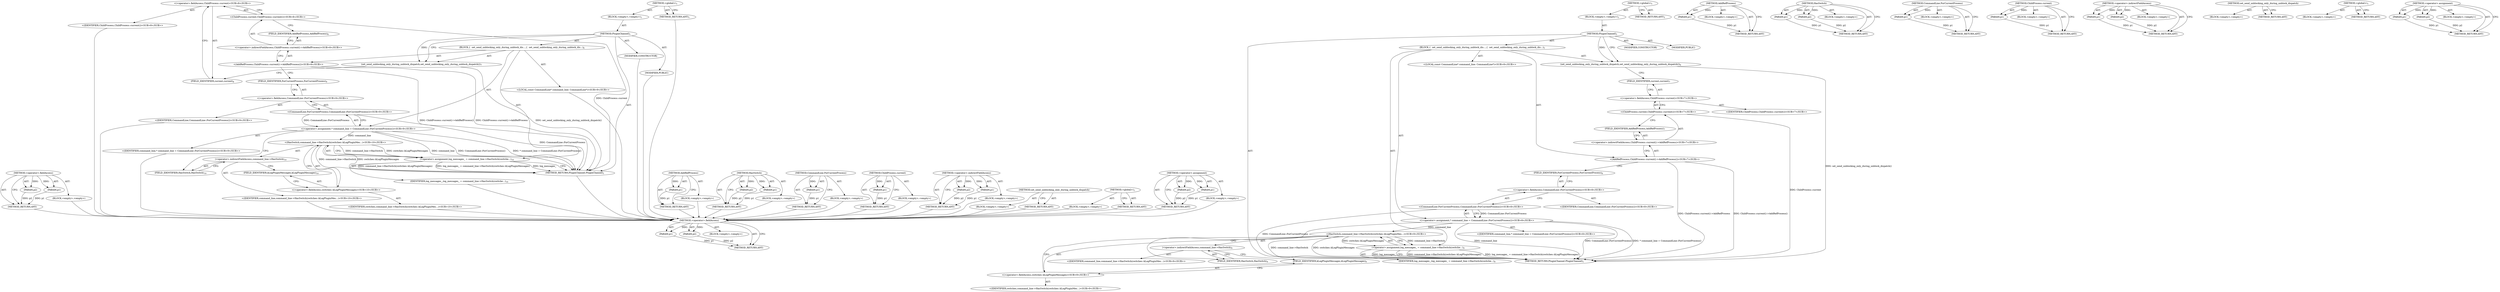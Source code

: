 digraph "&lt;operator&gt;.assignment" {
vulnerable_71 [label=<(METHOD,&lt;operator&gt;.fieldAccess)>];
vulnerable_72 [label=<(PARAM,p1)>];
vulnerable_73 [label=<(PARAM,p2)>];
vulnerable_74 [label=<(BLOCK,&lt;empty&gt;,&lt;empty&gt;)>];
vulnerable_75 [label=<(METHOD_RETURN,ANY)>];
vulnerable_6 [label=<(METHOD,&lt;global&gt;)<SUB>1</SUB>>];
vulnerable_7 [label=<(BLOCK,&lt;empty&gt;,&lt;empty&gt;)<SUB>1</SUB>>];
vulnerable_8 [label=<(METHOD,PluginChannel)<SUB>1</SUB>>];
vulnerable_9 [label=<(BLOCK,{
  set_send_unblocking_only_during_unblock_dis...,{
  set_send_unblocking_only_during_unblock_dis...)<SUB>6</SUB>>];
vulnerable_10 [label=<(set_send_unblocking_only_during_unblock_dispatch,set_send_unblocking_only_during_unblock_dispatch())<SUB>7</SUB>>];
vulnerable_11 [label="<(AddRefProcess,ChildProcess::current()-&gt;AddRefProcess())<SUB>8</SUB>>"];
vulnerable_12 [label="<(&lt;operator&gt;.indirectFieldAccess,ChildProcess::current()-&gt;AddRefProcess)<SUB>8</SUB>>"];
vulnerable_13 [label="<(ChildProcess.current,ChildProcess::current())<SUB>8</SUB>>"];
vulnerable_14 [label="<(&lt;operator&gt;.fieldAccess,ChildProcess::current)<SUB>8</SUB>>"];
vulnerable_15 [label="<(IDENTIFIER,ChildProcess,ChildProcess::current())<SUB>8</SUB>>"];
vulnerable_16 [label=<(FIELD_IDENTIFIER,current,current)<SUB>8</SUB>>];
vulnerable_17 [label=<(FIELD_IDENTIFIER,AddRefProcess,AddRefProcess)<SUB>8</SUB>>];
vulnerable_18 [label="<(LOCAL,const CommandLine* command_line: CommandLine*)<SUB>9</SUB>>"];
vulnerable_19 [label="<(&lt;operator&gt;.assignment,* command_line = CommandLine::ForCurrentProcess())<SUB>9</SUB>>"];
vulnerable_20 [label="<(IDENTIFIER,command_line,* command_line = CommandLine::ForCurrentProcess())<SUB>9</SUB>>"];
vulnerable_21 [label="<(CommandLine.ForCurrentProcess,CommandLine::ForCurrentProcess())<SUB>9</SUB>>"];
vulnerable_22 [label="<(&lt;operator&gt;.fieldAccess,CommandLine::ForCurrentProcess)<SUB>9</SUB>>"];
vulnerable_23 [label="<(IDENTIFIER,CommandLine,CommandLine::ForCurrentProcess())<SUB>9</SUB>>"];
vulnerable_24 [label=<(FIELD_IDENTIFIER,ForCurrentProcess,ForCurrentProcess)<SUB>9</SUB>>];
vulnerable_25 [label=<(&lt;operator&gt;.assignment,log_messages_ = command_line-&gt;HasSwitch(switche...)<SUB>10</SUB>>];
vulnerable_26 [label=<(IDENTIFIER,log_messages_,log_messages_ = command_line-&gt;HasSwitch(switche...)<SUB>10</SUB>>];
vulnerable_27 [label="<(HasSwitch,command_line-&gt;HasSwitch(switches::kLogPluginMes...)<SUB>10</SUB>>"];
vulnerable_28 [label=<(&lt;operator&gt;.indirectFieldAccess,command_line-&gt;HasSwitch)<SUB>10</SUB>>];
vulnerable_29 [label="<(IDENTIFIER,command_line,command_line-&gt;HasSwitch(switches::kLogPluginMes...)<SUB>10</SUB>>"];
vulnerable_30 [label=<(FIELD_IDENTIFIER,HasSwitch,HasSwitch)<SUB>10</SUB>>];
vulnerable_31 [label="<(&lt;operator&gt;.fieldAccess,switches::kLogPluginMessages)<SUB>10</SUB>>"];
vulnerable_32 [label="<(IDENTIFIER,switches,command_line-&gt;HasSwitch(switches::kLogPluginMes...)<SUB>10</SUB>>"];
vulnerable_33 [label=<(FIELD_IDENTIFIER,kLogPluginMessages,kLogPluginMessages)<SUB>10</SUB>>];
vulnerable_34 [label=<(MODIFIER,CONSTRUCTOR)>];
vulnerable_35 [label=<(MODIFIER,PUBLIC)>];
vulnerable_36 [label=<(METHOD_RETURN,PluginChannel.PluginChannel)<SUB>1</SUB>>];
vulnerable_38 [label=<(METHOD_RETURN,ANY)<SUB>1</SUB>>];
vulnerable_58 [label=<(METHOD,AddRefProcess)>];
vulnerable_59 [label=<(PARAM,p1)>];
vulnerable_60 [label=<(BLOCK,&lt;empty&gt;,&lt;empty&gt;)>];
vulnerable_61 [label=<(METHOD_RETURN,ANY)>];
vulnerable_85 [label=<(METHOD,HasSwitch)>];
vulnerable_86 [label=<(PARAM,p1)>];
vulnerable_87 [label=<(PARAM,p2)>];
vulnerable_88 [label=<(BLOCK,&lt;empty&gt;,&lt;empty&gt;)>];
vulnerable_89 [label=<(METHOD_RETURN,ANY)>];
vulnerable_81 [label=<(METHOD,CommandLine.ForCurrentProcess)>];
vulnerable_82 [label=<(PARAM,p1)>];
vulnerable_83 [label=<(BLOCK,&lt;empty&gt;,&lt;empty&gt;)>];
vulnerable_84 [label=<(METHOD_RETURN,ANY)>];
vulnerable_67 [label=<(METHOD,ChildProcess.current)>];
vulnerable_68 [label=<(PARAM,p1)>];
vulnerable_69 [label=<(BLOCK,&lt;empty&gt;,&lt;empty&gt;)>];
vulnerable_70 [label=<(METHOD_RETURN,ANY)>];
vulnerable_62 [label=<(METHOD,&lt;operator&gt;.indirectFieldAccess)>];
vulnerable_63 [label=<(PARAM,p1)>];
vulnerable_64 [label=<(PARAM,p2)>];
vulnerable_65 [label=<(BLOCK,&lt;empty&gt;,&lt;empty&gt;)>];
vulnerable_66 [label=<(METHOD_RETURN,ANY)>];
vulnerable_55 [label=<(METHOD,set_send_unblocking_only_during_unblock_dispatch)>];
vulnerable_56 [label=<(BLOCK,&lt;empty&gt;,&lt;empty&gt;)>];
vulnerable_57 [label=<(METHOD_RETURN,ANY)>];
vulnerable_49 [label=<(METHOD,&lt;global&gt;)<SUB>1</SUB>>];
vulnerable_50 [label=<(BLOCK,&lt;empty&gt;,&lt;empty&gt;)>];
vulnerable_51 [label=<(METHOD_RETURN,ANY)>];
vulnerable_76 [label=<(METHOD,&lt;operator&gt;.assignment)>];
vulnerable_77 [label=<(PARAM,p1)>];
vulnerable_78 [label=<(PARAM,p2)>];
vulnerable_79 [label=<(BLOCK,&lt;empty&gt;,&lt;empty&gt;)>];
vulnerable_80 [label=<(METHOD_RETURN,ANY)>];
fixed_71 [label=<(METHOD,&lt;operator&gt;.fieldAccess)>];
fixed_72 [label=<(PARAM,p1)>];
fixed_73 [label=<(PARAM,p2)>];
fixed_74 [label=<(BLOCK,&lt;empty&gt;,&lt;empty&gt;)>];
fixed_75 [label=<(METHOD_RETURN,ANY)>];
fixed_6 [label=<(METHOD,&lt;global&gt;)<SUB>1</SUB>>];
fixed_7 [label=<(BLOCK,&lt;empty&gt;,&lt;empty&gt;)<SUB>1</SUB>>];
fixed_8 [label=<(METHOD,PluginChannel)<SUB>1</SUB>>];
fixed_9 [label=<(BLOCK,{
  set_send_unblocking_only_during_unblock_dis...,{
  set_send_unblocking_only_during_unblock_dis...)<SUB>5</SUB>>];
fixed_10 [label=<(set_send_unblocking_only_during_unblock_dispatch,set_send_unblocking_only_during_unblock_dispatch())<SUB>6</SUB>>];
fixed_11 [label="<(AddRefProcess,ChildProcess::current()-&gt;AddRefProcess())<SUB>7</SUB>>"];
fixed_12 [label="<(&lt;operator&gt;.indirectFieldAccess,ChildProcess::current()-&gt;AddRefProcess)<SUB>7</SUB>>"];
fixed_13 [label="<(ChildProcess.current,ChildProcess::current())<SUB>7</SUB>>"];
fixed_14 [label="<(&lt;operator&gt;.fieldAccess,ChildProcess::current)<SUB>7</SUB>>"];
fixed_15 [label="<(IDENTIFIER,ChildProcess,ChildProcess::current())<SUB>7</SUB>>"];
fixed_16 [label=<(FIELD_IDENTIFIER,current,current)<SUB>7</SUB>>];
fixed_17 [label=<(FIELD_IDENTIFIER,AddRefProcess,AddRefProcess)<SUB>7</SUB>>];
fixed_18 [label="<(LOCAL,const CommandLine* command_line: CommandLine*)<SUB>8</SUB>>"];
fixed_19 [label="<(&lt;operator&gt;.assignment,* command_line = CommandLine::ForCurrentProcess())<SUB>8</SUB>>"];
fixed_20 [label="<(IDENTIFIER,command_line,* command_line = CommandLine::ForCurrentProcess())<SUB>8</SUB>>"];
fixed_21 [label="<(CommandLine.ForCurrentProcess,CommandLine::ForCurrentProcess())<SUB>8</SUB>>"];
fixed_22 [label="<(&lt;operator&gt;.fieldAccess,CommandLine::ForCurrentProcess)<SUB>8</SUB>>"];
fixed_23 [label="<(IDENTIFIER,CommandLine,CommandLine::ForCurrentProcess())<SUB>8</SUB>>"];
fixed_24 [label=<(FIELD_IDENTIFIER,ForCurrentProcess,ForCurrentProcess)<SUB>8</SUB>>];
fixed_25 [label=<(&lt;operator&gt;.assignment,log_messages_ = command_line-&gt;HasSwitch(switche...)<SUB>9</SUB>>];
fixed_26 [label=<(IDENTIFIER,log_messages_,log_messages_ = command_line-&gt;HasSwitch(switche...)<SUB>9</SUB>>];
fixed_27 [label="<(HasSwitch,command_line-&gt;HasSwitch(switches::kLogPluginMes...)<SUB>9</SUB>>"];
fixed_28 [label=<(&lt;operator&gt;.indirectFieldAccess,command_line-&gt;HasSwitch)<SUB>9</SUB>>];
fixed_29 [label="<(IDENTIFIER,command_line,command_line-&gt;HasSwitch(switches::kLogPluginMes...)<SUB>9</SUB>>"];
fixed_30 [label=<(FIELD_IDENTIFIER,HasSwitch,HasSwitch)<SUB>9</SUB>>];
fixed_31 [label="<(&lt;operator&gt;.fieldAccess,switches::kLogPluginMessages)<SUB>9</SUB>>"];
fixed_32 [label="<(IDENTIFIER,switches,command_line-&gt;HasSwitch(switches::kLogPluginMes...)<SUB>9</SUB>>"];
fixed_33 [label=<(FIELD_IDENTIFIER,kLogPluginMessages,kLogPluginMessages)<SUB>9</SUB>>];
fixed_34 [label=<(MODIFIER,CONSTRUCTOR)>];
fixed_35 [label=<(MODIFIER,PUBLIC)>];
fixed_36 [label=<(METHOD_RETURN,PluginChannel.PluginChannel)<SUB>1</SUB>>];
fixed_38 [label=<(METHOD_RETURN,ANY)<SUB>1</SUB>>];
fixed_58 [label=<(METHOD,AddRefProcess)>];
fixed_59 [label=<(PARAM,p1)>];
fixed_60 [label=<(BLOCK,&lt;empty&gt;,&lt;empty&gt;)>];
fixed_61 [label=<(METHOD_RETURN,ANY)>];
fixed_85 [label=<(METHOD,HasSwitch)>];
fixed_86 [label=<(PARAM,p1)>];
fixed_87 [label=<(PARAM,p2)>];
fixed_88 [label=<(BLOCK,&lt;empty&gt;,&lt;empty&gt;)>];
fixed_89 [label=<(METHOD_RETURN,ANY)>];
fixed_81 [label=<(METHOD,CommandLine.ForCurrentProcess)>];
fixed_82 [label=<(PARAM,p1)>];
fixed_83 [label=<(BLOCK,&lt;empty&gt;,&lt;empty&gt;)>];
fixed_84 [label=<(METHOD_RETURN,ANY)>];
fixed_67 [label=<(METHOD,ChildProcess.current)>];
fixed_68 [label=<(PARAM,p1)>];
fixed_69 [label=<(BLOCK,&lt;empty&gt;,&lt;empty&gt;)>];
fixed_70 [label=<(METHOD_RETURN,ANY)>];
fixed_62 [label=<(METHOD,&lt;operator&gt;.indirectFieldAccess)>];
fixed_63 [label=<(PARAM,p1)>];
fixed_64 [label=<(PARAM,p2)>];
fixed_65 [label=<(BLOCK,&lt;empty&gt;,&lt;empty&gt;)>];
fixed_66 [label=<(METHOD_RETURN,ANY)>];
fixed_55 [label=<(METHOD,set_send_unblocking_only_during_unblock_dispatch)>];
fixed_56 [label=<(BLOCK,&lt;empty&gt;,&lt;empty&gt;)>];
fixed_57 [label=<(METHOD_RETURN,ANY)>];
fixed_49 [label=<(METHOD,&lt;global&gt;)<SUB>1</SUB>>];
fixed_50 [label=<(BLOCK,&lt;empty&gt;,&lt;empty&gt;)>];
fixed_51 [label=<(METHOD_RETURN,ANY)>];
fixed_76 [label=<(METHOD,&lt;operator&gt;.assignment)>];
fixed_77 [label=<(PARAM,p1)>];
fixed_78 [label=<(PARAM,p2)>];
fixed_79 [label=<(BLOCK,&lt;empty&gt;,&lt;empty&gt;)>];
fixed_80 [label=<(METHOD_RETURN,ANY)>];
vulnerable_71 -> vulnerable_72  [key=0, label="AST: "];
vulnerable_71 -> vulnerable_72  [key=1, label="DDG: "];
vulnerable_71 -> vulnerable_74  [key=0, label="AST: "];
vulnerable_71 -> vulnerable_73  [key=0, label="AST: "];
vulnerable_71 -> vulnerable_73  [key=1, label="DDG: "];
vulnerable_71 -> vulnerable_75  [key=0, label="AST: "];
vulnerable_71 -> vulnerable_75  [key=1, label="CFG: "];
vulnerable_72 -> vulnerable_75  [key=0, label="DDG: p1"];
vulnerable_73 -> vulnerable_75  [key=0, label="DDG: p2"];
vulnerable_74 -> fixed_71  [key=0];
vulnerable_75 -> fixed_71  [key=0];
vulnerable_6 -> vulnerable_7  [key=0, label="AST: "];
vulnerable_6 -> vulnerable_38  [key=0, label="AST: "];
vulnerable_6 -> vulnerable_38  [key=1, label="CFG: "];
vulnerable_7 -> vulnerable_8  [key=0, label="AST: "];
vulnerable_8 -> vulnerable_9  [key=0, label="AST: "];
vulnerable_8 -> vulnerable_34  [key=0, label="AST: "];
vulnerable_8 -> vulnerable_35  [key=0, label="AST: "];
vulnerable_8 -> vulnerable_36  [key=0, label="AST: "];
vulnerable_8 -> vulnerable_10  [key=0, label="CFG: "];
vulnerable_8 -> vulnerable_10  [key=1, label="DDG: "];
vulnerable_9 -> vulnerable_10  [key=0, label="AST: "];
vulnerable_9 -> vulnerable_11  [key=0, label="AST: "];
vulnerable_9 -> vulnerable_18  [key=0, label="AST: "];
vulnerable_9 -> vulnerable_19  [key=0, label="AST: "];
vulnerable_9 -> vulnerable_25  [key=0, label="AST: "];
vulnerable_10 -> vulnerable_16  [key=0, label="CFG: "];
vulnerable_10 -> vulnerable_36  [key=0, label="DDG: set_send_unblocking_only_during_unblock_dispatch()"];
vulnerable_11 -> vulnerable_12  [key=0, label="AST: "];
vulnerable_11 -> vulnerable_24  [key=0, label="CFG: "];
vulnerable_11 -> vulnerable_36  [key=0, label="DDG: ChildProcess::current()-&gt;AddRefProcess"];
vulnerable_11 -> vulnerable_36  [key=1, label="DDG: ChildProcess::current()-&gt;AddRefProcess()"];
vulnerable_12 -> vulnerable_13  [key=0, label="AST: "];
vulnerable_12 -> vulnerable_17  [key=0, label="AST: "];
vulnerable_12 -> vulnerable_11  [key=0, label="CFG: "];
vulnerable_13 -> vulnerable_14  [key=0, label="AST: "];
vulnerable_13 -> vulnerable_17  [key=0, label="CFG: "];
vulnerable_13 -> vulnerable_36  [key=0, label="DDG: ChildProcess::current"];
vulnerable_14 -> vulnerable_15  [key=0, label="AST: "];
vulnerable_14 -> vulnerable_16  [key=0, label="AST: "];
vulnerable_14 -> vulnerable_13  [key=0, label="CFG: "];
vulnerable_15 -> fixed_71  [key=0];
vulnerable_16 -> vulnerable_14  [key=0, label="CFG: "];
vulnerable_17 -> vulnerable_12  [key=0, label="CFG: "];
vulnerable_18 -> fixed_71  [key=0];
vulnerable_19 -> vulnerable_20  [key=0, label="AST: "];
vulnerable_19 -> vulnerable_21  [key=0, label="AST: "];
vulnerable_19 -> vulnerable_30  [key=0, label="CFG: "];
vulnerable_19 -> vulnerable_36  [key=0, label="DDG: command_line"];
vulnerable_19 -> vulnerable_36  [key=1, label="DDG: CommandLine::ForCurrentProcess()"];
vulnerable_19 -> vulnerable_36  [key=2, label="DDG: * command_line = CommandLine::ForCurrentProcess()"];
vulnerable_19 -> vulnerable_27  [key=0, label="DDG: command_line"];
vulnerable_20 -> fixed_71  [key=0];
vulnerable_21 -> vulnerable_22  [key=0, label="AST: "];
vulnerable_21 -> vulnerable_19  [key=0, label="CFG: "];
vulnerable_21 -> vulnerable_19  [key=1, label="DDG: CommandLine::ForCurrentProcess"];
vulnerable_21 -> vulnerable_36  [key=0, label="DDG: CommandLine::ForCurrentProcess"];
vulnerable_22 -> vulnerable_23  [key=0, label="AST: "];
vulnerable_22 -> vulnerable_24  [key=0, label="AST: "];
vulnerable_22 -> vulnerable_21  [key=0, label="CFG: "];
vulnerable_23 -> fixed_71  [key=0];
vulnerable_24 -> vulnerable_22  [key=0, label="CFG: "];
vulnerable_25 -> vulnerable_26  [key=0, label="AST: "];
vulnerable_25 -> vulnerable_27  [key=0, label="AST: "];
vulnerable_25 -> vulnerable_36  [key=0, label="CFG: "];
vulnerable_25 -> vulnerable_36  [key=1, label="DDG: command_line-&gt;HasSwitch(switches::kLogPluginMessages)"];
vulnerable_25 -> vulnerable_36  [key=2, label="DDG: log_messages_ = command_line-&gt;HasSwitch(switches::kLogPluginMessages)"];
vulnerable_25 -> vulnerable_36  [key=3, label="DDG: log_messages_"];
vulnerable_26 -> fixed_71  [key=0];
vulnerable_27 -> vulnerable_28  [key=0, label="AST: "];
vulnerable_27 -> vulnerable_31  [key=0, label="AST: "];
vulnerable_27 -> vulnerable_25  [key=0, label="CFG: "];
vulnerable_27 -> vulnerable_25  [key=1, label="DDG: command_line-&gt;HasSwitch"];
vulnerable_27 -> vulnerable_25  [key=2, label="DDG: switches::kLogPluginMessages"];
vulnerable_27 -> vulnerable_36  [key=0, label="DDG: command_line-&gt;HasSwitch"];
vulnerable_27 -> vulnerable_36  [key=1, label="DDG: switches::kLogPluginMessages"];
vulnerable_28 -> vulnerable_29  [key=0, label="AST: "];
vulnerable_28 -> vulnerable_30  [key=0, label="AST: "];
vulnerable_28 -> vulnerable_33  [key=0, label="CFG: "];
vulnerable_29 -> fixed_71  [key=0];
vulnerable_30 -> vulnerable_28  [key=0, label="CFG: "];
vulnerable_31 -> vulnerable_32  [key=0, label="AST: "];
vulnerable_31 -> vulnerable_33  [key=0, label="AST: "];
vulnerable_31 -> vulnerable_27  [key=0, label="CFG: "];
vulnerable_32 -> fixed_71  [key=0];
vulnerable_33 -> vulnerable_31  [key=0, label="CFG: "];
vulnerable_34 -> fixed_71  [key=0];
vulnerable_35 -> fixed_71  [key=0];
vulnerable_36 -> fixed_71  [key=0];
vulnerable_38 -> fixed_71  [key=0];
vulnerable_58 -> vulnerable_59  [key=0, label="AST: "];
vulnerable_58 -> vulnerable_59  [key=1, label="DDG: "];
vulnerable_58 -> vulnerable_60  [key=0, label="AST: "];
vulnerable_58 -> vulnerable_61  [key=0, label="AST: "];
vulnerable_58 -> vulnerable_61  [key=1, label="CFG: "];
vulnerable_59 -> vulnerable_61  [key=0, label="DDG: p1"];
vulnerable_60 -> fixed_71  [key=0];
vulnerable_61 -> fixed_71  [key=0];
vulnerable_85 -> vulnerable_86  [key=0, label="AST: "];
vulnerable_85 -> vulnerable_86  [key=1, label="DDG: "];
vulnerable_85 -> vulnerable_88  [key=0, label="AST: "];
vulnerable_85 -> vulnerable_87  [key=0, label="AST: "];
vulnerable_85 -> vulnerable_87  [key=1, label="DDG: "];
vulnerable_85 -> vulnerable_89  [key=0, label="AST: "];
vulnerable_85 -> vulnerable_89  [key=1, label="CFG: "];
vulnerable_86 -> vulnerable_89  [key=0, label="DDG: p1"];
vulnerable_87 -> vulnerable_89  [key=0, label="DDG: p2"];
vulnerable_88 -> fixed_71  [key=0];
vulnerable_89 -> fixed_71  [key=0];
vulnerable_81 -> vulnerable_82  [key=0, label="AST: "];
vulnerable_81 -> vulnerable_82  [key=1, label="DDG: "];
vulnerable_81 -> vulnerable_83  [key=0, label="AST: "];
vulnerable_81 -> vulnerable_84  [key=0, label="AST: "];
vulnerable_81 -> vulnerable_84  [key=1, label="CFG: "];
vulnerable_82 -> vulnerable_84  [key=0, label="DDG: p1"];
vulnerable_83 -> fixed_71  [key=0];
vulnerable_84 -> fixed_71  [key=0];
vulnerable_67 -> vulnerable_68  [key=0, label="AST: "];
vulnerable_67 -> vulnerable_68  [key=1, label="DDG: "];
vulnerable_67 -> vulnerable_69  [key=0, label="AST: "];
vulnerable_67 -> vulnerable_70  [key=0, label="AST: "];
vulnerable_67 -> vulnerable_70  [key=1, label="CFG: "];
vulnerable_68 -> vulnerable_70  [key=0, label="DDG: p1"];
vulnerable_69 -> fixed_71  [key=0];
vulnerable_70 -> fixed_71  [key=0];
vulnerable_62 -> vulnerable_63  [key=0, label="AST: "];
vulnerable_62 -> vulnerable_63  [key=1, label="DDG: "];
vulnerable_62 -> vulnerable_65  [key=0, label="AST: "];
vulnerable_62 -> vulnerable_64  [key=0, label="AST: "];
vulnerable_62 -> vulnerable_64  [key=1, label="DDG: "];
vulnerable_62 -> vulnerable_66  [key=0, label="AST: "];
vulnerable_62 -> vulnerable_66  [key=1, label="CFG: "];
vulnerable_63 -> vulnerable_66  [key=0, label="DDG: p1"];
vulnerable_64 -> vulnerable_66  [key=0, label="DDG: p2"];
vulnerable_65 -> fixed_71  [key=0];
vulnerable_66 -> fixed_71  [key=0];
vulnerable_55 -> vulnerable_56  [key=0, label="AST: "];
vulnerable_55 -> vulnerable_57  [key=0, label="AST: "];
vulnerable_55 -> vulnerable_57  [key=1, label="CFG: "];
vulnerable_56 -> fixed_71  [key=0];
vulnerable_57 -> fixed_71  [key=0];
vulnerable_49 -> vulnerable_50  [key=0, label="AST: "];
vulnerable_49 -> vulnerable_51  [key=0, label="AST: "];
vulnerable_49 -> vulnerable_51  [key=1, label="CFG: "];
vulnerable_50 -> fixed_71  [key=0];
vulnerable_51 -> fixed_71  [key=0];
vulnerable_76 -> vulnerable_77  [key=0, label="AST: "];
vulnerable_76 -> vulnerable_77  [key=1, label="DDG: "];
vulnerable_76 -> vulnerable_79  [key=0, label="AST: "];
vulnerable_76 -> vulnerable_78  [key=0, label="AST: "];
vulnerable_76 -> vulnerable_78  [key=1, label="DDG: "];
vulnerable_76 -> vulnerable_80  [key=0, label="AST: "];
vulnerable_76 -> vulnerable_80  [key=1, label="CFG: "];
vulnerable_77 -> vulnerable_80  [key=0, label="DDG: p1"];
vulnerable_78 -> vulnerable_80  [key=0, label="DDG: p2"];
vulnerable_79 -> fixed_71  [key=0];
vulnerable_80 -> fixed_71  [key=0];
fixed_71 -> fixed_72  [key=0, label="AST: "];
fixed_71 -> fixed_72  [key=1, label="DDG: "];
fixed_71 -> fixed_74  [key=0, label="AST: "];
fixed_71 -> fixed_73  [key=0, label="AST: "];
fixed_71 -> fixed_73  [key=1, label="DDG: "];
fixed_71 -> fixed_75  [key=0, label="AST: "];
fixed_71 -> fixed_75  [key=1, label="CFG: "];
fixed_72 -> fixed_75  [key=0, label="DDG: p1"];
fixed_73 -> fixed_75  [key=0, label="DDG: p2"];
fixed_6 -> fixed_7  [key=0, label="AST: "];
fixed_6 -> fixed_38  [key=0, label="AST: "];
fixed_6 -> fixed_38  [key=1, label="CFG: "];
fixed_7 -> fixed_8  [key=0, label="AST: "];
fixed_8 -> fixed_9  [key=0, label="AST: "];
fixed_8 -> fixed_34  [key=0, label="AST: "];
fixed_8 -> fixed_35  [key=0, label="AST: "];
fixed_8 -> fixed_36  [key=0, label="AST: "];
fixed_8 -> fixed_10  [key=0, label="CFG: "];
fixed_8 -> fixed_10  [key=1, label="DDG: "];
fixed_9 -> fixed_10  [key=0, label="AST: "];
fixed_9 -> fixed_11  [key=0, label="AST: "];
fixed_9 -> fixed_18  [key=0, label="AST: "];
fixed_9 -> fixed_19  [key=0, label="AST: "];
fixed_9 -> fixed_25  [key=0, label="AST: "];
fixed_10 -> fixed_16  [key=0, label="CFG: "];
fixed_10 -> fixed_36  [key=0, label="DDG: set_send_unblocking_only_during_unblock_dispatch()"];
fixed_11 -> fixed_12  [key=0, label="AST: "];
fixed_11 -> fixed_24  [key=0, label="CFG: "];
fixed_11 -> fixed_36  [key=0, label="DDG: ChildProcess::current()-&gt;AddRefProcess"];
fixed_11 -> fixed_36  [key=1, label="DDG: ChildProcess::current()-&gt;AddRefProcess()"];
fixed_12 -> fixed_13  [key=0, label="AST: "];
fixed_12 -> fixed_17  [key=0, label="AST: "];
fixed_12 -> fixed_11  [key=0, label="CFG: "];
fixed_13 -> fixed_14  [key=0, label="AST: "];
fixed_13 -> fixed_17  [key=0, label="CFG: "];
fixed_13 -> fixed_36  [key=0, label="DDG: ChildProcess::current"];
fixed_14 -> fixed_15  [key=0, label="AST: "];
fixed_14 -> fixed_16  [key=0, label="AST: "];
fixed_14 -> fixed_13  [key=0, label="CFG: "];
fixed_16 -> fixed_14  [key=0, label="CFG: "];
fixed_17 -> fixed_12  [key=0, label="CFG: "];
fixed_19 -> fixed_20  [key=0, label="AST: "];
fixed_19 -> fixed_21  [key=0, label="AST: "];
fixed_19 -> fixed_30  [key=0, label="CFG: "];
fixed_19 -> fixed_36  [key=0, label="DDG: command_line"];
fixed_19 -> fixed_36  [key=1, label="DDG: CommandLine::ForCurrentProcess()"];
fixed_19 -> fixed_36  [key=2, label="DDG: * command_line = CommandLine::ForCurrentProcess()"];
fixed_19 -> fixed_27  [key=0, label="DDG: command_line"];
fixed_21 -> fixed_22  [key=0, label="AST: "];
fixed_21 -> fixed_19  [key=0, label="CFG: "];
fixed_21 -> fixed_19  [key=1, label="DDG: CommandLine::ForCurrentProcess"];
fixed_21 -> fixed_36  [key=0, label="DDG: CommandLine::ForCurrentProcess"];
fixed_22 -> fixed_23  [key=0, label="AST: "];
fixed_22 -> fixed_24  [key=0, label="AST: "];
fixed_22 -> fixed_21  [key=0, label="CFG: "];
fixed_24 -> fixed_22  [key=0, label="CFG: "];
fixed_25 -> fixed_26  [key=0, label="AST: "];
fixed_25 -> fixed_27  [key=0, label="AST: "];
fixed_25 -> fixed_36  [key=0, label="CFG: "];
fixed_25 -> fixed_36  [key=1, label="DDG: command_line-&gt;HasSwitch(switches::kLogPluginMessages)"];
fixed_25 -> fixed_36  [key=2, label="DDG: log_messages_ = command_line-&gt;HasSwitch(switches::kLogPluginMessages)"];
fixed_25 -> fixed_36  [key=3, label="DDG: log_messages_"];
fixed_27 -> fixed_28  [key=0, label="AST: "];
fixed_27 -> fixed_31  [key=0, label="AST: "];
fixed_27 -> fixed_25  [key=0, label="CFG: "];
fixed_27 -> fixed_25  [key=1, label="DDG: command_line-&gt;HasSwitch"];
fixed_27 -> fixed_25  [key=2, label="DDG: switches::kLogPluginMessages"];
fixed_27 -> fixed_36  [key=0, label="DDG: command_line-&gt;HasSwitch"];
fixed_27 -> fixed_36  [key=1, label="DDG: switches::kLogPluginMessages"];
fixed_28 -> fixed_29  [key=0, label="AST: "];
fixed_28 -> fixed_30  [key=0, label="AST: "];
fixed_28 -> fixed_33  [key=0, label="CFG: "];
fixed_30 -> fixed_28  [key=0, label="CFG: "];
fixed_31 -> fixed_32  [key=0, label="AST: "];
fixed_31 -> fixed_33  [key=0, label="AST: "];
fixed_31 -> fixed_27  [key=0, label="CFG: "];
fixed_33 -> fixed_31  [key=0, label="CFG: "];
fixed_58 -> fixed_59  [key=0, label="AST: "];
fixed_58 -> fixed_59  [key=1, label="DDG: "];
fixed_58 -> fixed_60  [key=0, label="AST: "];
fixed_58 -> fixed_61  [key=0, label="AST: "];
fixed_58 -> fixed_61  [key=1, label="CFG: "];
fixed_59 -> fixed_61  [key=0, label="DDG: p1"];
fixed_85 -> fixed_86  [key=0, label="AST: "];
fixed_85 -> fixed_86  [key=1, label="DDG: "];
fixed_85 -> fixed_88  [key=0, label="AST: "];
fixed_85 -> fixed_87  [key=0, label="AST: "];
fixed_85 -> fixed_87  [key=1, label="DDG: "];
fixed_85 -> fixed_89  [key=0, label="AST: "];
fixed_85 -> fixed_89  [key=1, label="CFG: "];
fixed_86 -> fixed_89  [key=0, label="DDG: p1"];
fixed_87 -> fixed_89  [key=0, label="DDG: p2"];
fixed_81 -> fixed_82  [key=0, label="AST: "];
fixed_81 -> fixed_82  [key=1, label="DDG: "];
fixed_81 -> fixed_83  [key=0, label="AST: "];
fixed_81 -> fixed_84  [key=0, label="AST: "];
fixed_81 -> fixed_84  [key=1, label="CFG: "];
fixed_82 -> fixed_84  [key=0, label="DDG: p1"];
fixed_67 -> fixed_68  [key=0, label="AST: "];
fixed_67 -> fixed_68  [key=1, label="DDG: "];
fixed_67 -> fixed_69  [key=0, label="AST: "];
fixed_67 -> fixed_70  [key=0, label="AST: "];
fixed_67 -> fixed_70  [key=1, label="CFG: "];
fixed_68 -> fixed_70  [key=0, label="DDG: p1"];
fixed_62 -> fixed_63  [key=0, label="AST: "];
fixed_62 -> fixed_63  [key=1, label="DDG: "];
fixed_62 -> fixed_65  [key=0, label="AST: "];
fixed_62 -> fixed_64  [key=0, label="AST: "];
fixed_62 -> fixed_64  [key=1, label="DDG: "];
fixed_62 -> fixed_66  [key=0, label="AST: "];
fixed_62 -> fixed_66  [key=1, label="CFG: "];
fixed_63 -> fixed_66  [key=0, label="DDG: p1"];
fixed_64 -> fixed_66  [key=0, label="DDG: p2"];
fixed_55 -> fixed_56  [key=0, label="AST: "];
fixed_55 -> fixed_57  [key=0, label="AST: "];
fixed_55 -> fixed_57  [key=1, label="CFG: "];
fixed_49 -> fixed_50  [key=0, label="AST: "];
fixed_49 -> fixed_51  [key=0, label="AST: "];
fixed_49 -> fixed_51  [key=1, label="CFG: "];
fixed_76 -> fixed_77  [key=0, label="AST: "];
fixed_76 -> fixed_77  [key=1, label="DDG: "];
fixed_76 -> fixed_79  [key=0, label="AST: "];
fixed_76 -> fixed_78  [key=0, label="AST: "];
fixed_76 -> fixed_78  [key=1, label="DDG: "];
fixed_76 -> fixed_80  [key=0, label="AST: "];
fixed_76 -> fixed_80  [key=1, label="CFG: "];
fixed_77 -> fixed_80  [key=0, label="DDG: p1"];
fixed_78 -> fixed_80  [key=0, label="DDG: p2"];
}
